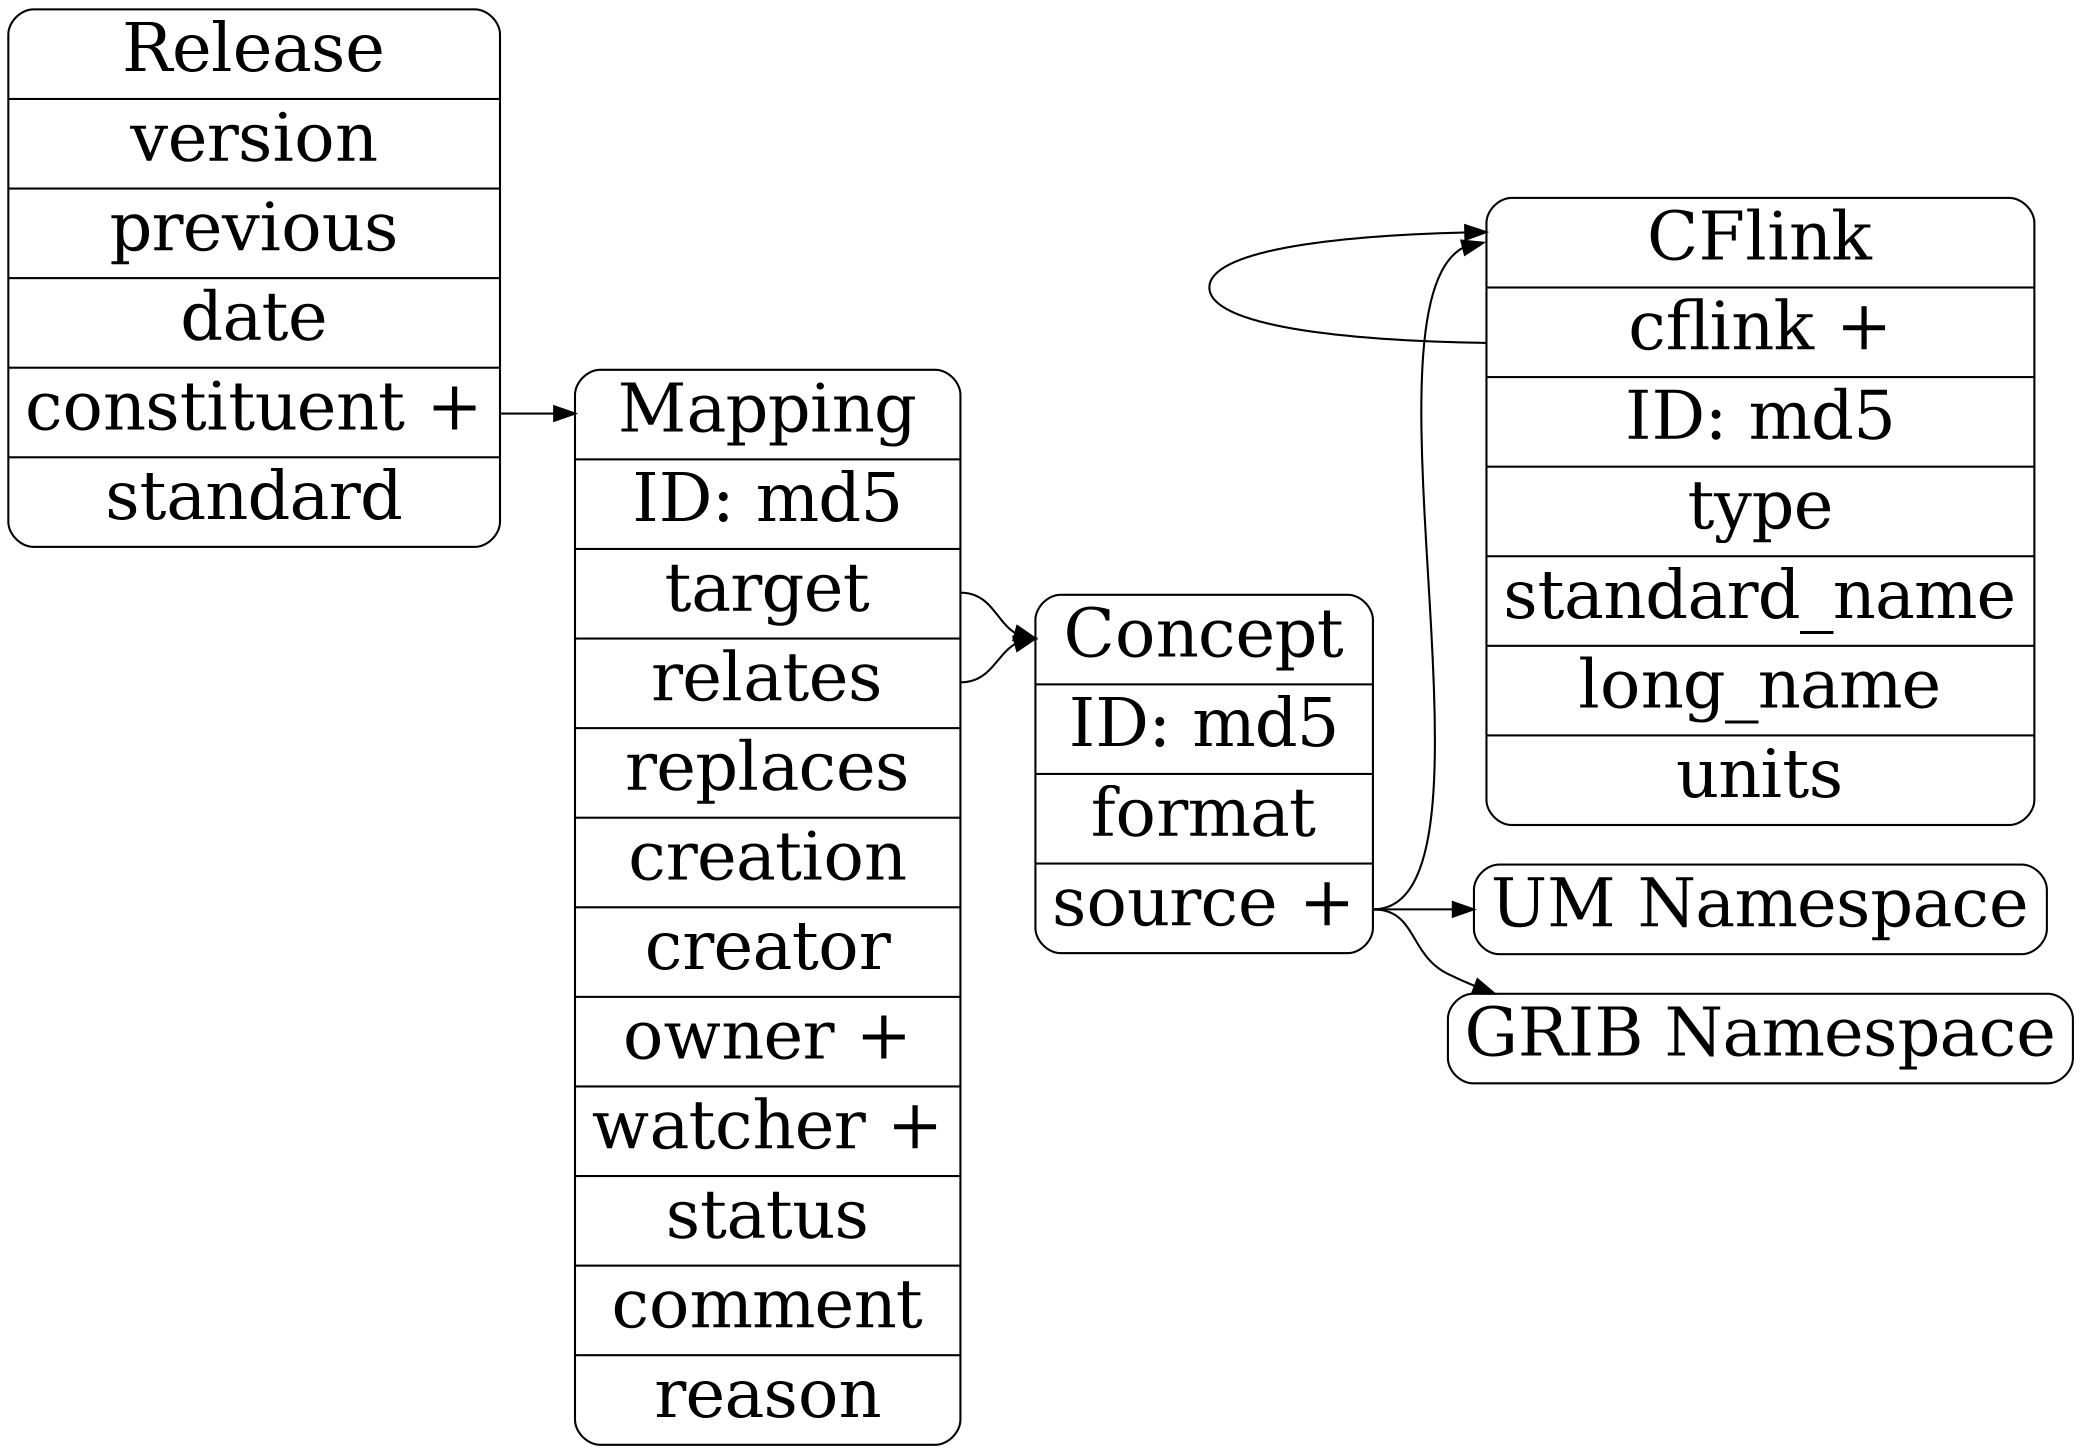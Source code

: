 digraph records {

## basic setup 

   	rankdir = LR;
        node [
        fontsize = 32,
        shape = Mrecord
        ];

        edge [
        fontsize = 24
        ];

## class definitions

   	cflink [
	label = "<title> CFlink |<cflink>cflink + |ID: md5 |<type>type |<sn>standard_name |<ln>long_name |<units>units"
	];

	concept [
	label = "<title> Concept |ID: md5|<format> format |<source> source +"
	];

	mapping [

	label = "<title> Mapping |ID: md5 |<target> target |<relates> relates |replaces |creation |creator |owner + |watcher + |status |comment |reason "

	];


	release [
	label = "<title> Release |version|previous|date|<con>constituent + |standard"
	];


	um [
	label = "UM Namespace"
	];

	grib [
	label = "GRIB Namespace"
	];



## relations



	release:con -> mapping:title

	mapping:relates -> concept:title

	mapping:target -> concept:title

	concept:source -> um

	concept:source -> grib

	concept:source -> cflink:title

	cflink:cflink -> cflink:title 

}